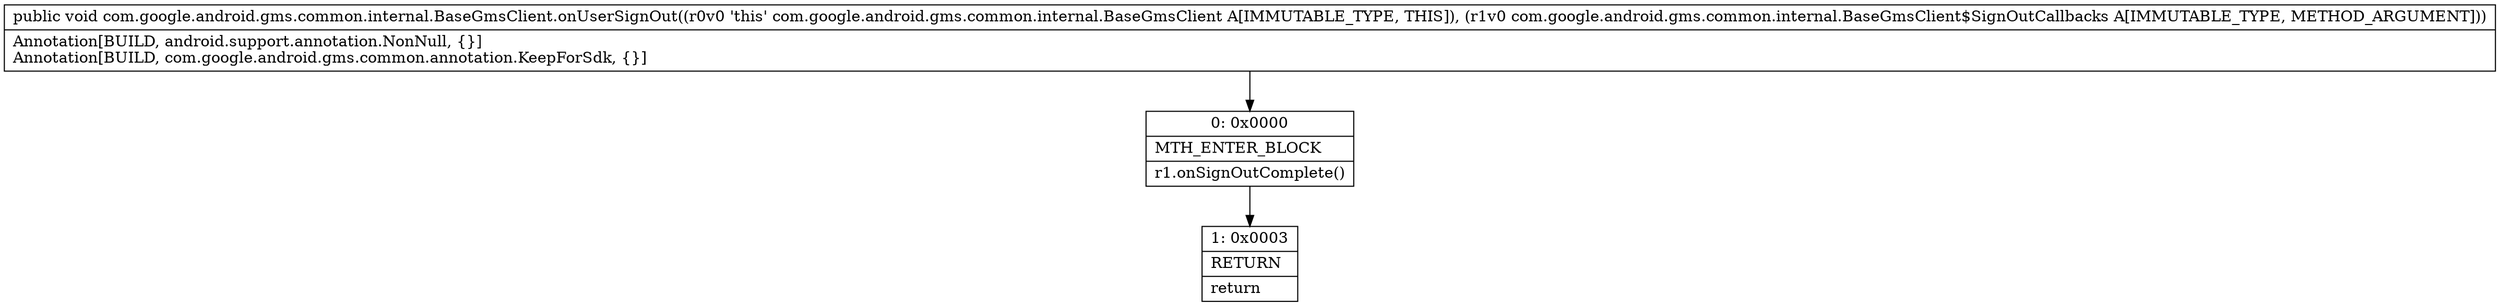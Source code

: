 digraph "CFG forcom.google.android.gms.common.internal.BaseGmsClient.onUserSignOut(Lcom\/google\/android\/gms\/common\/internal\/BaseGmsClient$SignOutCallbacks;)V" {
Node_0 [shape=record,label="{0\:\ 0x0000|MTH_ENTER_BLOCK\l|r1.onSignOutComplete()\l}"];
Node_1 [shape=record,label="{1\:\ 0x0003|RETURN\l|return\l}"];
MethodNode[shape=record,label="{public void com.google.android.gms.common.internal.BaseGmsClient.onUserSignOut((r0v0 'this' com.google.android.gms.common.internal.BaseGmsClient A[IMMUTABLE_TYPE, THIS]), (r1v0 com.google.android.gms.common.internal.BaseGmsClient$SignOutCallbacks A[IMMUTABLE_TYPE, METHOD_ARGUMENT]))  | Annotation[BUILD, android.support.annotation.NonNull, \{\}]\lAnnotation[BUILD, com.google.android.gms.common.annotation.KeepForSdk, \{\}]\l}"];
MethodNode -> Node_0;
Node_0 -> Node_1;
}

